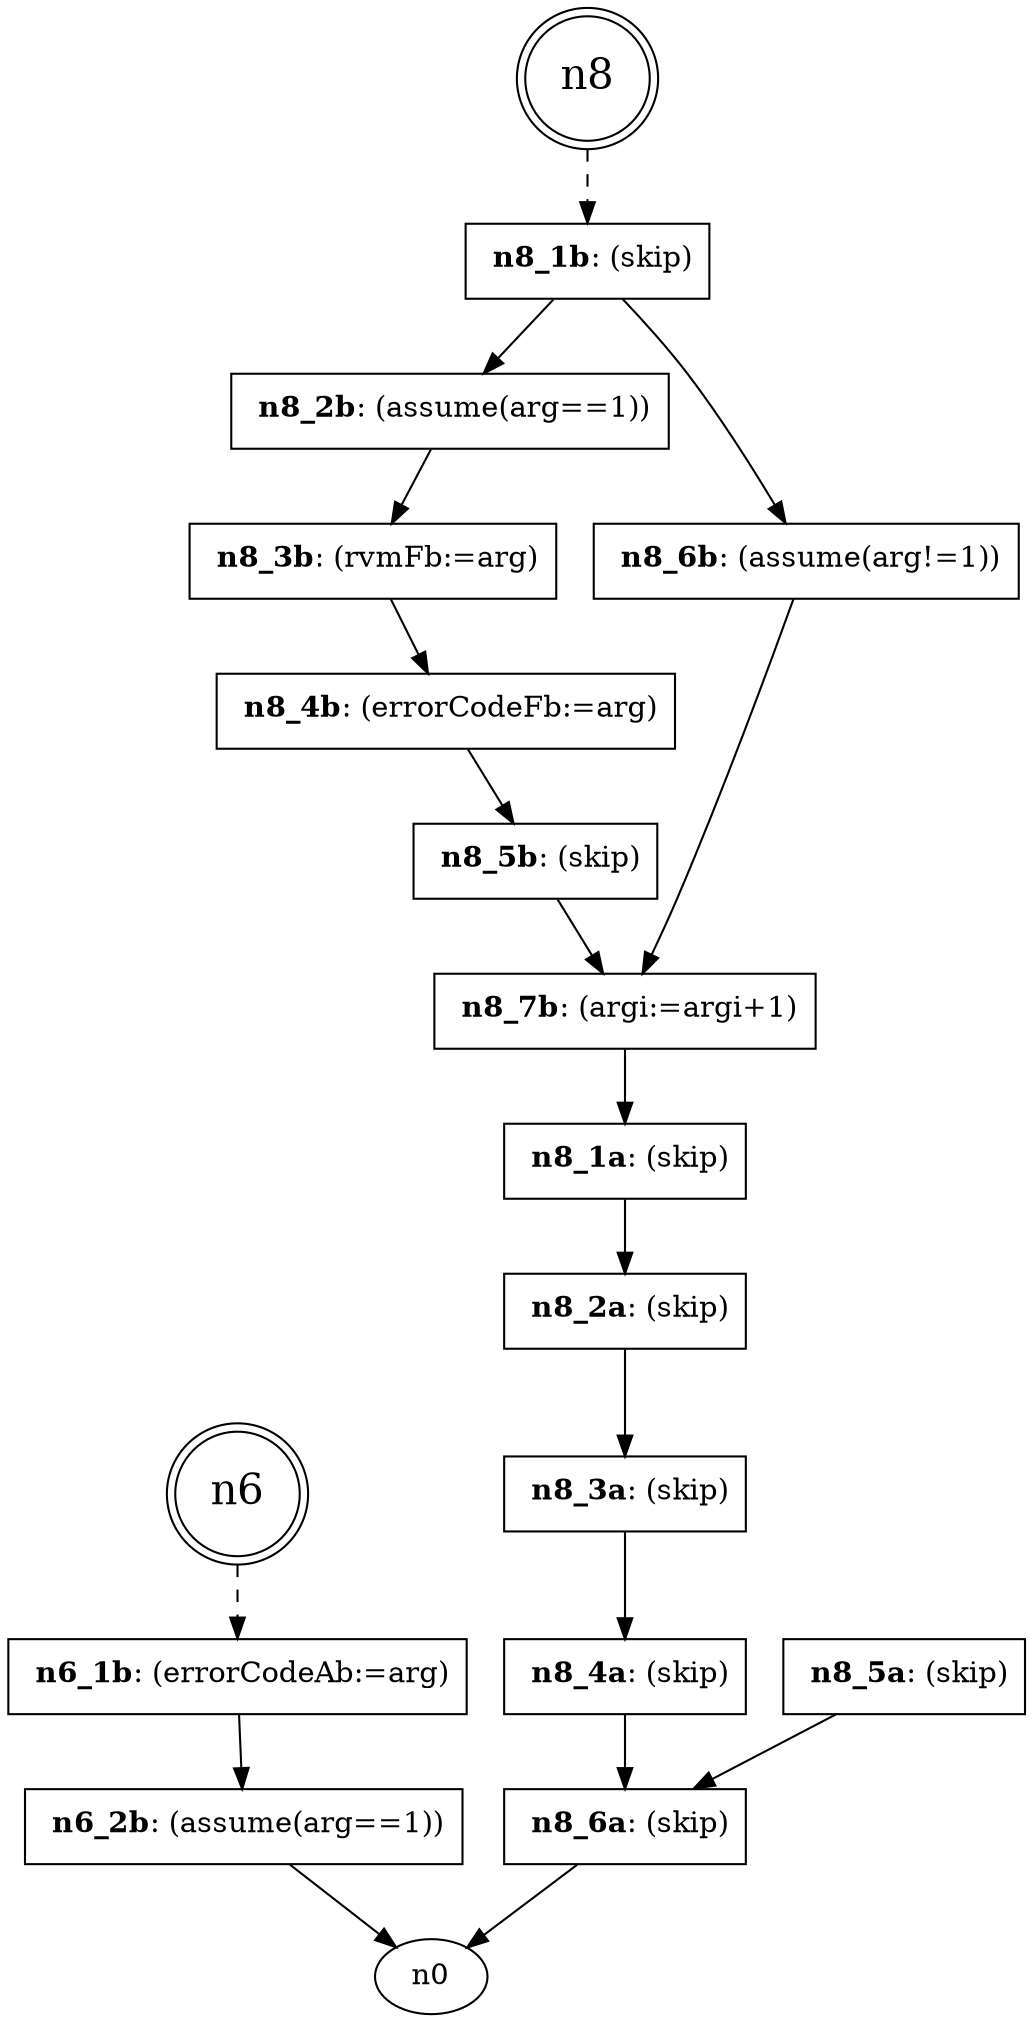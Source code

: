 digraph product {
n6 [fontsize=20, shape=doublecircle]
n6 -> n6_1b[style="dashed"];
n6_1b [label=< <B>n6_1b</B>: (errorCodeAb:=arg)>, shape=box]
n6_1b -> n6_2b
n6_2b [label=< <B>n6_2b</B>: (assume(arg==1))>, shape=box]
n6_2b -> n0
n8 [fontsize=20, shape=doublecircle]
n8 -> n8_1b[style="dashed"];
n8_1a [label=< <B>n8_1a</B>: (skip)>, shape=box]
n8_1a -> n8_2a
n8_1b [label=< <B>n8_1b</B>: (skip)>, shape=box]
n8_1b -> n8_2b
n8_1b -> n8_6b
n8_2a [label=< <B>n8_2a</B>: (skip)>, shape=box]
n8_2a -> n8_3a
n8_2b [label=< <B>n8_2b</B>: (assume(arg==1))>, shape=box]
n8_2b -> n8_3b
n8_3a [label=< <B>n8_3a</B>: (skip)>, shape=box]
n8_3a -> n8_4a
n8_3b [label=< <B>n8_3b</B>: (rvmFb:=arg)>, shape=box]
n8_3b -> n8_4b
n8_4a [label=< <B>n8_4a</B>: (skip)>, shape=box]
n8_4a -> n8_6a
n8_4b [label=< <B>n8_4b</B>: (errorCodeFb:=arg)>, shape=box]
n8_4b -> n8_5b
n8_5a [label=< <B>n8_5a</B>: (skip)>, shape=box]
n8_5a -> n8_6a
n8_5b [label=< <B>n8_5b</B>: (skip)>, shape=box]
n8_5b -> n8_7b
n8_6a [label=< <B>n8_6a</B>: (skip)>, shape=box]
n8_6a -> n0
n8_6b [label=< <B>n8_6b</B>: (assume(arg!=1))>, shape=box]
n8_6b -> n8_7b
n8_7b [label=< <B>n8_7b</B>: (argi:=argi+1)>, shape=box]
n8_7b -> n8_1a
}
